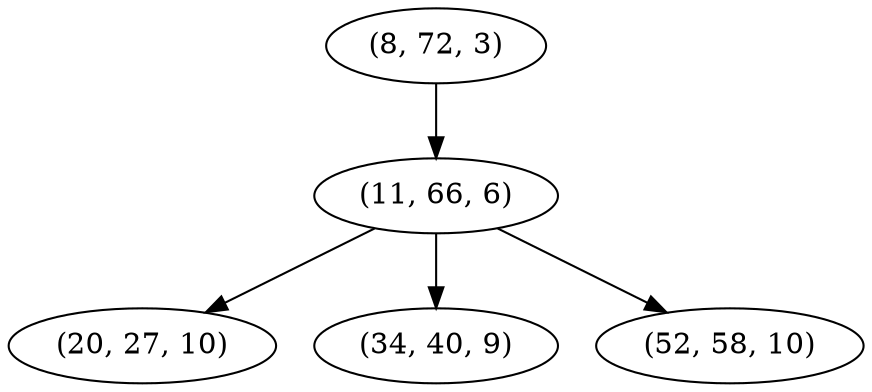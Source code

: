 digraph tree {
    "(8, 72, 3)";
    "(11, 66, 6)";
    "(20, 27, 10)";
    "(34, 40, 9)";
    "(52, 58, 10)";
    "(8, 72, 3)" -> "(11, 66, 6)";
    "(11, 66, 6)" -> "(20, 27, 10)";
    "(11, 66, 6)" -> "(34, 40, 9)";
    "(11, 66, 6)" -> "(52, 58, 10)";
}
